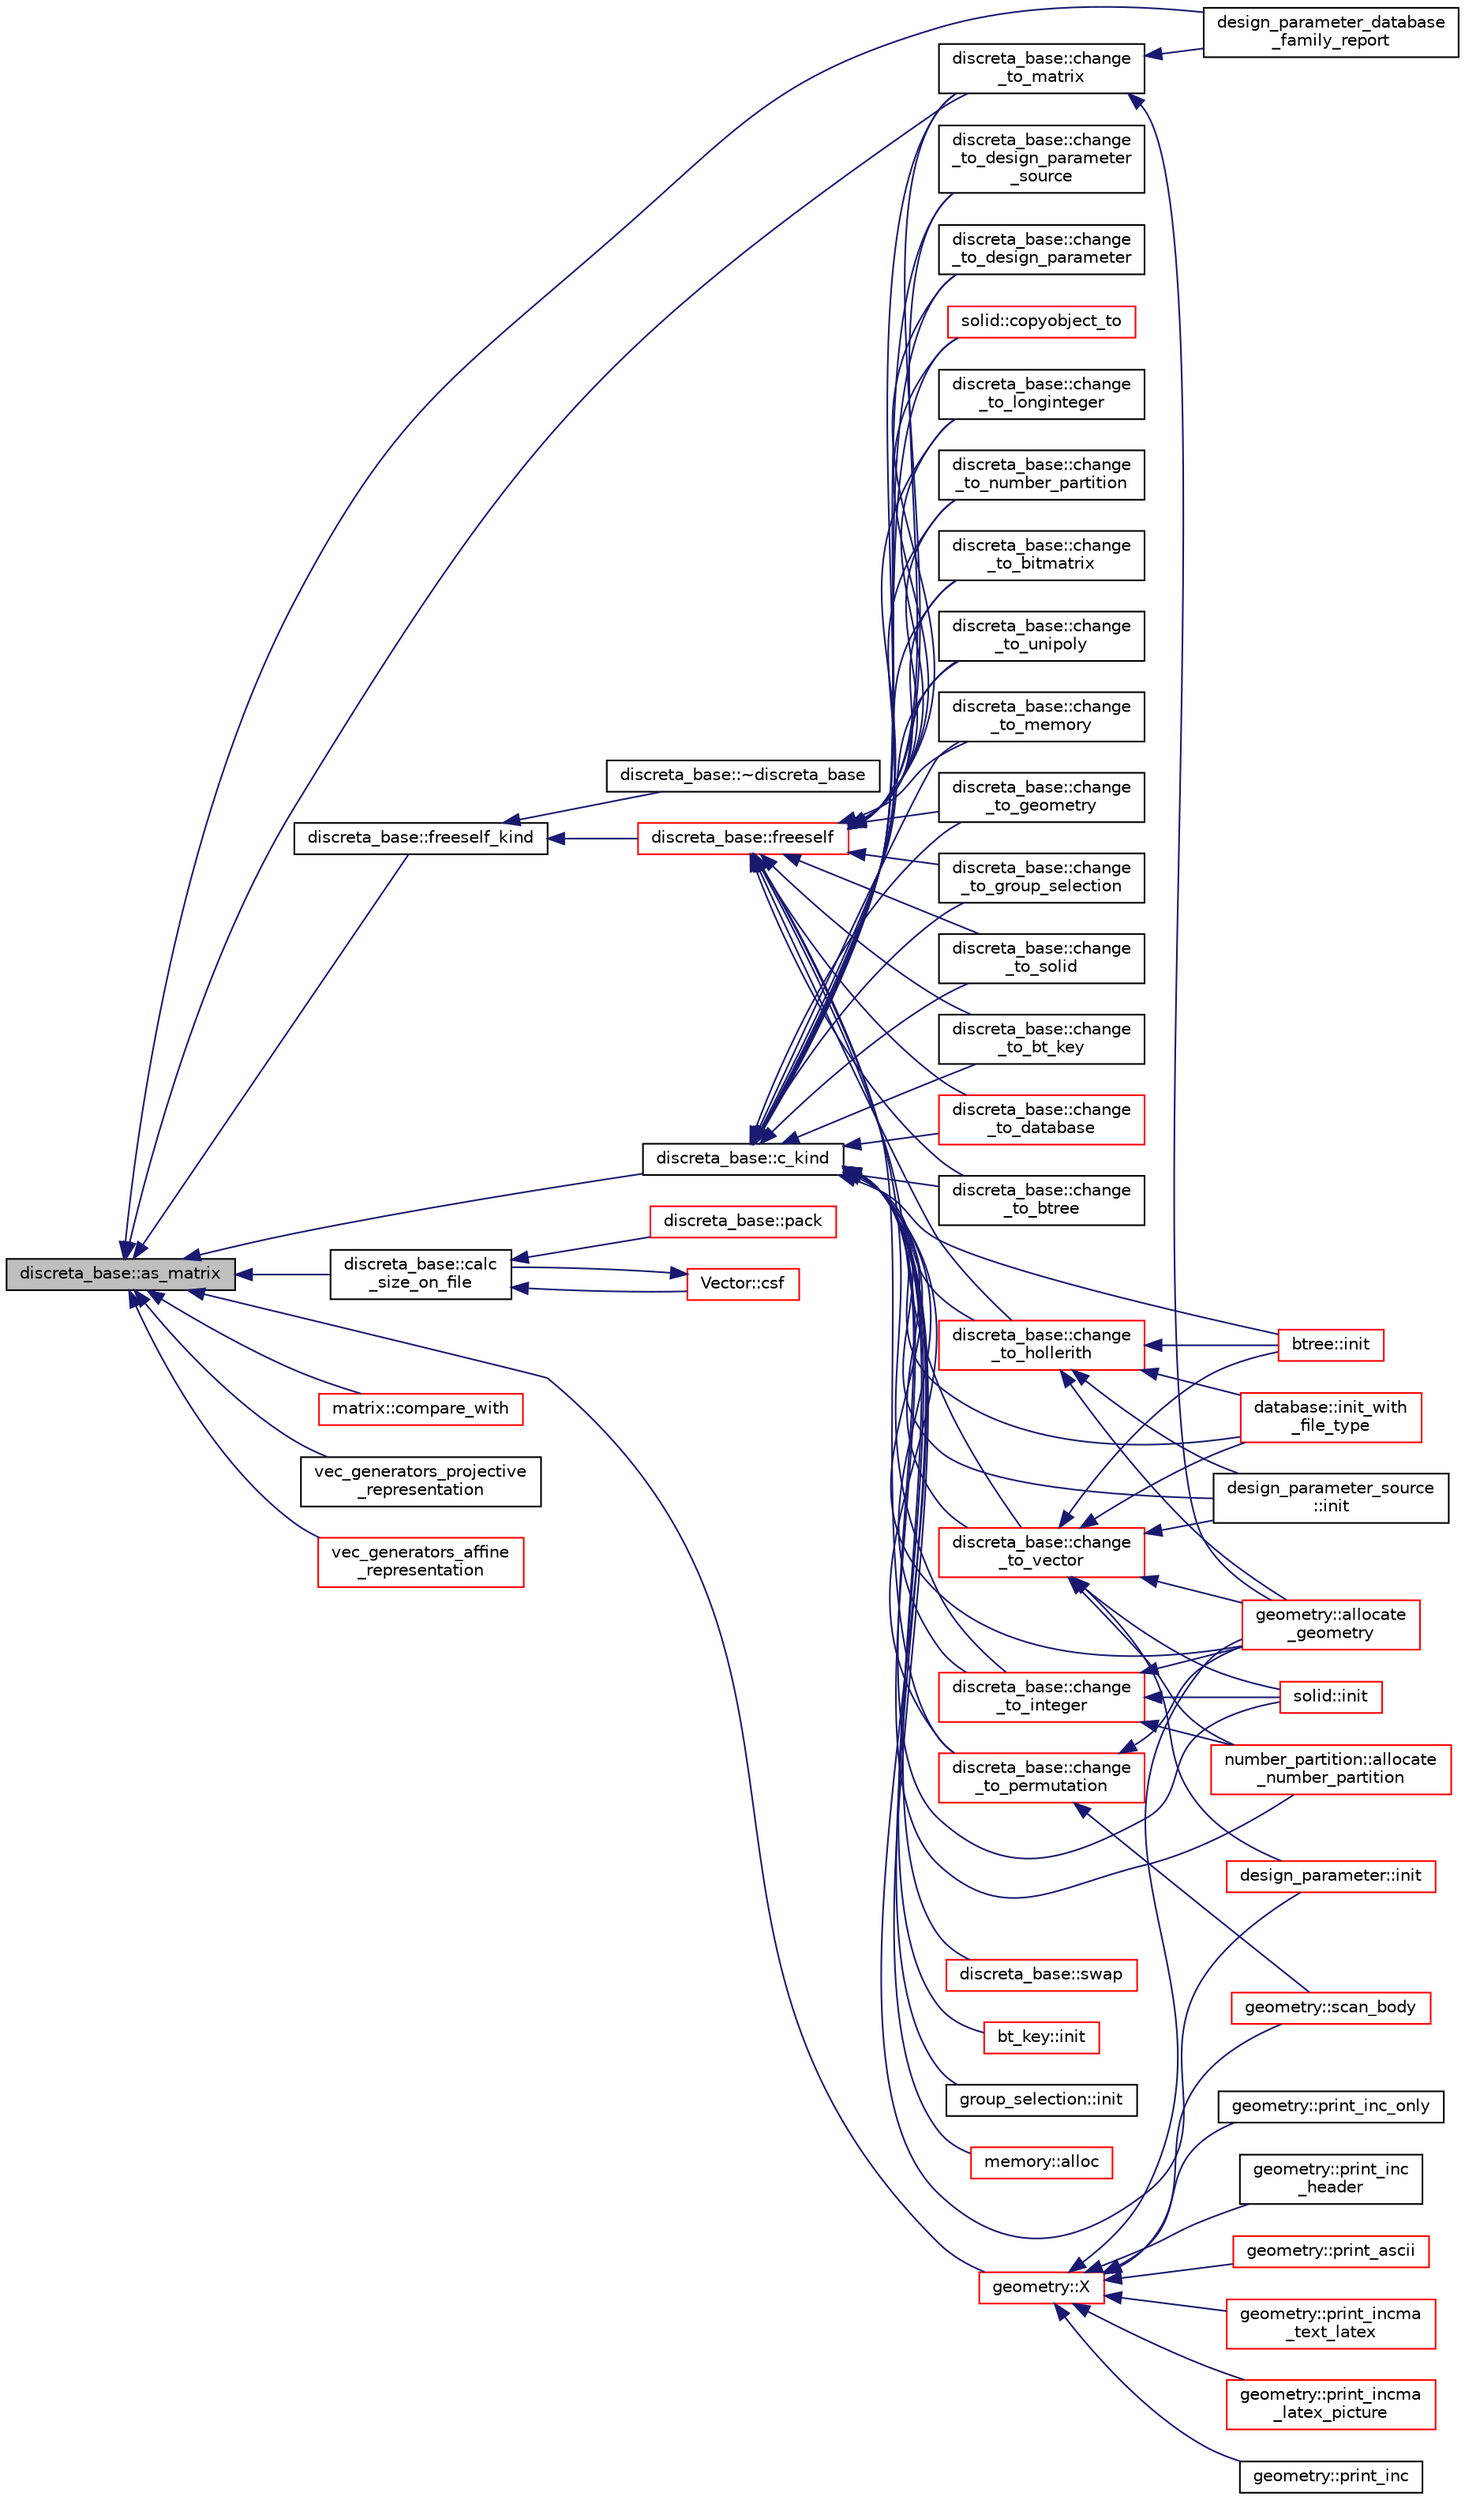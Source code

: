 digraph "discreta_base::as_matrix"
{
  edge [fontname="Helvetica",fontsize="10",labelfontname="Helvetica",labelfontsize="10"];
  node [fontname="Helvetica",fontsize="10",shape=record];
  rankdir="LR";
  Node5565 [label="discreta_base::as_matrix",height=0.2,width=0.4,color="black", fillcolor="grey75", style="filled", fontcolor="black"];
  Node5565 -> Node5566 [dir="back",color="midnightblue",fontsize="10",style="solid",fontname="Helvetica"];
  Node5566 [label="design_parameter_database\l_family_report",height=0.2,width=0.4,color="black", fillcolor="white", style="filled",URL="$d9/d60/discreta_8h.html#a197e657d0a2ec8bb4d40e03438dc3fd7"];
  Node5565 -> Node5567 [dir="back",color="midnightblue",fontsize="10",style="solid",fontname="Helvetica"];
  Node5567 [label="discreta_base::freeself_kind",height=0.2,width=0.4,color="black", fillcolor="white", style="filled",URL="$d7/d71/classdiscreta__base.html#a63a23ada2165b3838fab719ed458cec8"];
  Node5567 -> Node5568 [dir="back",color="midnightblue",fontsize="10",style="solid",fontname="Helvetica"];
  Node5568 [label="discreta_base::~discreta_base",height=0.2,width=0.4,color="black", fillcolor="white", style="filled",URL="$d7/d71/classdiscreta__base.html#a14df6915d3622e941d8bd541a6818d0e"];
  Node5567 -> Node5569 [dir="back",color="midnightblue",fontsize="10",style="solid",fontname="Helvetica"];
  Node5569 [label="discreta_base::freeself",height=0.2,width=0.4,color="red", fillcolor="white", style="filled",URL="$d7/d71/classdiscreta__base.html#a9a3c9501a562293b5667c11b9174d6e5"];
  Node5569 -> Node5576 [dir="back",color="midnightblue",fontsize="10",style="solid",fontname="Helvetica"];
  Node5576 [label="discreta_base::change\l_to_integer",height=0.2,width=0.4,color="red", fillcolor="white", style="filled",URL="$d7/d71/classdiscreta__base.html#a58a5a5bd8f8e6f2dd7b4483b66dc7bb9"];
  Node5576 -> Node5726 [dir="back",color="midnightblue",fontsize="10",style="solid",fontname="Helvetica"];
  Node5726 [label="geometry::allocate\l_geometry",height=0.2,width=0.4,color="red", fillcolor="white", style="filled",URL="$da/d44/classgeometry.html#a243e84ff38207957ad5976020c19a033"];
  Node5576 -> Node5837 [dir="back",color="midnightblue",fontsize="10",style="solid",fontname="Helvetica"];
  Node5837 [label="number_partition::allocate\l_number_partition",height=0.2,width=0.4,color="red", fillcolor="white", style="filled",URL="$df/d50/classnumber__partition.html#a3c5649dc95f5ca53df4b0c58de6c1dc5"];
  Node5576 -> Node5838 [dir="back",color="midnightblue",fontsize="10",style="solid",fontname="Helvetica"];
  Node5838 [label="solid::init",height=0.2,width=0.4,color="red", fillcolor="white", style="filled",URL="$d8/def/classsolid.html#afc711954316958b35630fbc8542bcd05"];
  Node5569 -> Node5840 [dir="back",color="midnightblue",fontsize="10",style="solid",fontname="Helvetica"];
  Node5840 [label="discreta_base::change\l_to_longinteger",height=0.2,width=0.4,color="black", fillcolor="white", style="filled",URL="$d7/d71/classdiscreta__base.html#aa65b4b95b89b1df5ff8e0ef944e598a9"];
  Node5569 -> Node5841 [dir="back",color="midnightblue",fontsize="10",style="solid",fontname="Helvetica"];
  Node5841 [label="discreta_base::change\l_to_vector",height=0.2,width=0.4,color="red", fillcolor="white", style="filled",URL="$d7/d71/classdiscreta__base.html#a66186d19c55ad54af11e2a040a763c38"];
  Node5841 -> Node5799 [dir="back",color="midnightblue",fontsize="10",style="solid",fontname="Helvetica"];
  Node5799 [label="btree::init",height=0.2,width=0.4,color="red", fillcolor="white", style="filled",URL="$dd/db0/classbtree.html#a3c88706e9886f1f9bc142b511aeab642"];
  Node5841 -> Node5842 [dir="back",color="midnightblue",fontsize="10",style="solid",fontname="Helvetica"];
  Node5842 [label="database::init_with\l_file_type",height=0.2,width=0.4,color="red", fillcolor="white", style="filled",URL="$db/d72/classdatabase.html#a3b7a27f69a64812a6bfd765158d62476"];
  Node5841 -> Node5598 [dir="back",color="midnightblue",fontsize="10",style="solid",fontname="Helvetica"];
  Node5598 [label="design_parameter::init",height=0.2,width=0.4,color="red", fillcolor="white", style="filled",URL="$da/d94/classdesign__parameter.html#af77829be8d9058a84169c36143307b5d"];
  Node5841 -> Node5800 [dir="back",color="midnightblue",fontsize="10",style="solid",fontname="Helvetica"];
  Node5800 [label="design_parameter_source\l::init",height=0.2,width=0.4,color="black", fillcolor="white", style="filled",URL="$df/d4b/classdesign__parameter__source.html#afccf1773adfffec18fd96efaec208b93"];
  Node5841 -> Node5726 [dir="back",color="midnightblue",fontsize="10",style="solid",fontname="Helvetica"];
  Node5841 -> Node5837 [dir="back",color="midnightblue",fontsize="10",style="solid",fontname="Helvetica"];
  Node5841 -> Node5838 [dir="back",color="midnightblue",fontsize="10",style="solid",fontname="Helvetica"];
  Node5569 -> Node5844 [dir="back",color="midnightblue",fontsize="10",style="solid",fontname="Helvetica"];
  Node5844 [label="discreta_base::change\l_to_permutation",height=0.2,width=0.4,color="red", fillcolor="white", style="filled",URL="$d7/d71/classdiscreta__base.html#a38e11ff129ddc29d67b54520e9a0a538"];
  Node5844 -> Node5726 [dir="back",color="midnightblue",fontsize="10",style="solid",fontname="Helvetica"];
  Node5844 -> Node5617 [dir="back",color="midnightblue",fontsize="10",style="solid",fontname="Helvetica"];
  Node5617 [label="geometry::scan_body",height=0.2,width=0.4,color="red", fillcolor="white", style="filled",URL="$da/d44/classgeometry.html#a71bc2e3a3f4ca02e8518ab5518a4e0df"];
  Node5569 -> Node5847 [dir="back",color="midnightblue",fontsize="10",style="solid",fontname="Helvetica"];
  Node5847 [label="discreta_base::change\l_to_number_partition",height=0.2,width=0.4,color="black", fillcolor="white", style="filled",URL="$d7/d71/classdiscreta__base.html#a15be55441d3768c506bf9faabeef9b5b"];
  Node5569 -> Node5848 [dir="back",color="midnightblue",fontsize="10",style="solid",fontname="Helvetica"];
  Node5848 [label="discreta_base::change\l_to_matrix",height=0.2,width=0.4,color="black", fillcolor="white", style="filled",URL="$d7/d71/classdiscreta__base.html#a51f1aaa0764c4161c0dbd981091ca5cb"];
  Node5848 -> Node5566 [dir="back",color="midnightblue",fontsize="10",style="solid",fontname="Helvetica"];
  Node5848 -> Node5726 [dir="back",color="midnightblue",fontsize="10",style="solid",fontname="Helvetica"];
  Node5569 -> Node5849 [dir="back",color="midnightblue",fontsize="10",style="solid",fontname="Helvetica"];
  Node5849 [label="discreta_base::change\l_to_bitmatrix",height=0.2,width=0.4,color="black", fillcolor="white", style="filled",URL="$d7/d71/classdiscreta__base.html#adcb7fdf185f23731b42c96488599919e"];
  Node5569 -> Node5850 [dir="back",color="midnightblue",fontsize="10",style="solid",fontname="Helvetica"];
  Node5850 [label="discreta_base::change\l_to_unipoly",height=0.2,width=0.4,color="black", fillcolor="white", style="filled",URL="$d7/d71/classdiscreta__base.html#a436a1d89a0e7a13ba1ad0ff5813c03ed"];
  Node5569 -> Node5851 [dir="back",color="midnightblue",fontsize="10",style="solid",fontname="Helvetica"];
  Node5851 [label="discreta_base::change\l_to_memory",height=0.2,width=0.4,color="black", fillcolor="white", style="filled",URL="$d7/d71/classdiscreta__base.html#a21a76b868e94f17a6579997f0a50a006"];
  Node5569 -> Node5852 [dir="back",color="midnightblue",fontsize="10",style="solid",fontname="Helvetica"];
  Node5852 [label="discreta_base::change\l_to_geometry",height=0.2,width=0.4,color="black", fillcolor="white", style="filled",URL="$d7/d71/classdiscreta__base.html#a5a3efbeeb01c41259b91ed2d87bfcbb2"];
  Node5569 -> Node5853 [dir="back",color="midnightblue",fontsize="10",style="solid",fontname="Helvetica"];
  Node5853 [label="discreta_base::change\l_to_hollerith",height=0.2,width=0.4,color="red", fillcolor="white", style="filled",URL="$d7/d71/classdiscreta__base.html#a10f410adc814d4568e3b0f84550c4ca1"];
  Node5853 -> Node5799 [dir="back",color="midnightblue",fontsize="10",style="solid",fontname="Helvetica"];
  Node5853 -> Node5842 [dir="back",color="midnightblue",fontsize="10",style="solid",fontname="Helvetica"];
  Node5853 -> Node5800 [dir="back",color="midnightblue",fontsize="10",style="solid",fontname="Helvetica"];
  Node5853 -> Node5726 [dir="back",color="midnightblue",fontsize="10",style="solid",fontname="Helvetica"];
  Node5569 -> Node5854 [dir="back",color="midnightblue",fontsize="10",style="solid",fontname="Helvetica"];
  Node5854 [label="discreta_base::change\l_to_group_selection",height=0.2,width=0.4,color="black", fillcolor="white", style="filled",URL="$d7/d71/classdiscreta__base.html#a6b269515e796a08da4db719ae2dbdca9"];
  Node5569 -> Node5855 [dir="back",color="midnightblue",fontsize="10",style="solid",fontname="Helvetica"];
  Node5855 [label="discreta_base::change\l_to_solid",height=0.2,width=0.4,color="black", fillcolor="white", style="filled",URL="$d7/d71/classdiscreta__base.html#adb0b11a85434f969b3895cb46b67e8c2"];
  Node5569 -> Node5856 [dir="back",color="midnightblue",fontsize="10",style="solid",fontname="Helvetica"];
  Node5856 [label="discreta_base::change\l_to_bt_key",height=0.2,width=0.4,color="black", fillcolor="white", style="filled",URL="$d7/d71/classdiscreta__base.html#af08930510236fe08941bb5c1e4768fe9"];
  Node5569 -> Node5857 [dir="back",color="midnightblue",fontsize="10",style="solid",fontname="Helvetica"];
  Node5857 [label="discreta_base::change\l_to_database",height=0.2,width=0.4,color="red", fillcolor="white", style="filled",URL="$d7/d71/classdiscreta__base.html#a9187fb1e0526e3d327b78bb19475ae40"];
  Node5569 -> Node5858 [dir="back",color="midnightblue",fontsize="10",style="solid",fontname="Helvetica"];
  Node5858 [label="discreta_base::change\l_to_btree",height=0.2,width=0.4,color="black", fillcolor="white", style="filled",URL="$d7/d71/classdiscreta__base.html#a75c8608cf54191c17ee48817cc4dda17"];
  Node5569 -> Node5859 [dir="back",color="midnightblue",fontsize="10",style="solid",fontname="Helvetica"];
  Node5859 [label="discreta_base::change\l_to_design_parameter\l_source",height=0.2,width=0.4,color="black", fillcolor="white", style="filled",URL="$d7/d71/classdiscreta__base.html#adef7252719a3b1b5261d6bc6c44dbda4"];
  Node5569 -> Node5860 [dir="back",color="midnightblue",fontsize="10",style="solid",fontname="Helvetica"];
  Node5860 [label="discreta_base::change\l_to_design_parameter",height=0.2,width=0.4,color="black", fillcolor="white", style="filled",URL="$d7/d71/classdiscreta__base.html#ab207ed39acee5f447708dc9fcfd29e0a"];
  Node5569 -> Node5874 [dir="back",color="midnightblue",fontsize="10",style="solid",fontname="Helvetica"];
  Node5874 [label="solid::copyobject_to",height=0.2,width=0.4,color="red", fillcolor="white", style="filled",URL="$d8/def/classsolid.html#a7f35a904885ef626d1a74663fe2cad62"];
  Node5565 -> Node5934 [dir="back",color="midnightblue",fontsize="10",style="solid",fontname="Helvetica"];
  Node5934 [label="discreta_base::c_kind",height=0.2,width=0.4,color="black", fillcolor="white", style="filled",URL="$d7/d71/classdiscreta__base.html#adc2ff61589c2d083688e7a43f333cb62"];
  Node5934 -> Node5935 [dir="back",color="midnightblue",fontsize="10",style="solid",fontname="Helvetica"];
  Node5935 [label="discreta_base::swap",height=0.2,width=0.4,color="red", fillcolor="white", style="filled",URL="$d7/d71/classdiscreta__base.html#a2e8acbb9d3476675dac5b6a583b0293e"];
  Node5934 -> Node5757 [dir="back",color="midnightblue",fontsize="10",style="solid",fontname="Helvetica"];
  Node5757 [label="bt_key::init",height=0.2,width=0.4,color="red", fillcolor="white", style="filled",URL="$d1/de5/classbt__key.html#ae6b27c89a5f6dec6a7a19583a4b112a8"];
  Node5934 -> Node5799 [dir="back",color="midnightblue",fontsize="10",style="solid",fontname="Helvetica"];
  Node5934 -> Node5842 [dir="back",color="midnightblue",fontsize="10",style="solid",fontname="Helvetica"];
  Node5934 -> Node5598 [dir="back",color="midnightblue",fontsize="10",style="solid",fontname="Helvetica"];
  Node5934 -> Node5800 [dir="back",color="midnightblue",fontsize="10",style="solid",fontname="Helvetica"];
  Node5934 -> Node5576 [dir="back",color="midnightblue",fontsize="10",style="solid",fontname="Helvetica"];
  Node5934 -> Node5840 [dir="back",color="midnightblue",fontsize="10",style="solid",fontname="Helvetica"];
  Node5934 -> Node5841 [dir="back",color="midnightblue",fontsize="10",style="solid",fontname="Helvetica"];
  Node5934 -> Node5844 [dir="back",color="midnightblue",fontsize="10",style="solid",fontname="Helvetica"];
  Node5934 -> Node5847 [dir="back",color="midnightblue",fontsize="10",style="solid",fontname="Helvetica"];
  Node5934 -> Node5848 [dir="back",color="midnightblue",fontsize="10",style="solid",fontname="Helvetica"];
  Node5934 -> Node5849 [dir="back",color="midnightblue",fontsize="10",style="solid",fontname="Helvetica"];
  Node5934 -> Node5850 [dir="back",color="midnightblue",fontsize="10",style="solid",fontname="Helvetica"];
  Node5934 -> Node5851 [dir="back",color="midnightblue",fontsize="10",style="solid",fontname="Helvetica"];
  Node5934 -> Node5852 [dir="back",color="midnightblue",fontsize="10",style="solid",fontname="Helvetica"];
  Node5934 -> Node5853 [dir="back",color="midnightblue",fontsize="10",style="solid",fontname="Helvetica"];
  Node5934 -> Node5854 [dir="back",color="midnightblue",fontsize="10",style="solid",fontname="Helvetica"];
  Node5934 -> Node5855 [dir="back",color="midnightblue",fontsize="10",style="solid",fontname="Helvetica"];
  Node5934 -> Node5856 [dir="back",color="midnightblue",fontsize="10",style="solid",fontname="Helvetica"];
  Node5934 -> Node5857 [dir="back",color="midnightblue",fontsize="10",style="solid",fontname="Helvetica"];
  Node5934 -> Node5858 [dir="back",color="midnightblue",fontsize="10",style="solid",fontname="Helvetica"];
  Node5934 -> Node5859 [dir="back",color="midnightblue",fontsize="10",style="solid",fontname="Helvetica"];
  Node5934 -> Node5860 [dir="back",color="midnightblue",fontsize="10",style="solid",fontname="Helvetica"];
  Node5934 -> Node5726 [dir="back",color="midnightblue",fontsize="10",style="solid",fontname="Helvetica"];
  Node5934 -> Node5878 [dir="back",color="midnightblue",fontsize="10",style="solid",fontname="Helvetica"];
  Node5878 [label="group_selection::init",height=0.2,width=0.4,color="black", fillcolor="white", style="filled",URL="$d6/db0/classgroup__selection.html#ad12ab2226024716902e4a85c4772732b"];
  Node5934 -> Node6008 [dir="back",color="midnightblue",fontsize="10",style="solid",fontname="Helvetica"];
  Node6008 [label="memory::alloc",height=0.2,width=0.4,color="red", fillcolor="white", style="filled",URL="$d8/d99/classmemory.html#a44ac20be537668e94b5d42e6a6c74b6f"];
  Node5934 -> Node5837 [dir="back",color="midnightblue",fontsize="10",style="solid",fontname="Helvetica"];
  Node5934 -> Node5838 [dir="back",color="midnightblue",fontsize="10",style="solid",fontname="Helvetica"];
  Node5934 -> Node5874 [dir="back",color="midnightblue",fontsize="10",style="solid",fontname="Helvetica"];
  Node5565 -> Node6016 [dir="back",color="midnightblue",fontsize="10",style="solid",fontname="Helvetica"];
  Node6016 [label="discreta_base::calc\l_size_on_file",height=0.2,width=0.4,color="black", fillcolor="white", style="filled",URL="$d7/d71/classdiscreta__base.html#ae342640849a0b5bd6096b8e29c7145ff"];
  Node6016 -> Node6017 [dir="back",color="midnightblue",fontsize="10",style="solid",fontname="Helvetica"];
  Node6017 [label="discreta_base::pack",height=0.2,width=0.4,color="red", fillcolor="white", style="filled",URL="$d7/d71/classdiscreta__base.html#aca663109cfebec3214b8f55a1234b3a1"];
  Node6016 -> Node6022 [dir="back",color="midnightblue",fontsize="10",style="solid",fontname="Helvetica"];
  Node6022 [label="Vector::csf",height=0.2,width=0.4,color="red", fillcolor="white", style="filled",URL="$d5/db2/class_vector.html#a7bbfe1d599a93f58b2150a026a27b0f4"];
  Node6022 -> Node6016 [dir="back",color="midnightblue",fontsize="10",style="solid",fontname="Helvetica"];
  Node5565 -> Node5848 [dir="back",color="midnightblue",fontsize="10",style="solid",fontname="Helvetica"];
  Node5565 -> Node6023 [dir="back",color="midnightblue",fontsize="10",style="solid",fontname="Helvetica"];
  Node6023 [label="geometry::X",height=0.2,width=0.4,color="red", fillcolor="white", style="filled",URL="$da/d44/classgeometry.html#a2eff9c42b83c90012092d49218237d9d"];
  Node6023 -> Node5726 [dir="back",color="midnightblue",fontsize="10",style="solid",fontname="Helvetica"];
  Node6023 -> Node6024 [dir="back",color="midnightblue",fontsize="10",style="solid",fontname="Helvetica"];
  Node6024 [label="geometry::print_incma\l_text_latex",height=0.2,width=0.4,color="red", fillcolor="white", style="filled",URL="$da/d44/classgeometry.html#a400fa93fa773518f7b55c454fa69ee78"];
  Node6023 -> Node5631 [dir="back",color="midnightblue",fontsize="10",style="solid",fontname="Helvetica"];
  Node5631 [label="geometry::print_incma\l_latex_picture",height=0.2,width=0.4,color="red", fillcolor="white", style="filled",URL="$da/d44/classgeometry.html#ae0d174439d57d9bc0b0dd7ffe210b148"];
  Node6023 -> Node6025 [dir="back",color="midnightblue",fontsize="10",style="solid",fontname="Helvetica"];
  Node6025 [label="geometry::print_inc",height=0.2,width=0.4,color="black", fillcolor="white", style="filled",URL="$da/d44/classgeometry.html#a8b902a6f06a92a18b345e4de42e6508d"];
  Node6023 -> Node6026 [dir="back",color="midnightblue",fontsize="10",style="solid",fontname="Helvetica"];
  Node6026 [label="geometry::print_inc_only",height=0.2,width=0.4,color="black", fillcolor="white", style="filled",URL="$da/d44/classgeometry.html#a6086ce49de61288d20a69a4dfed44a35"];
  Node6023 -> Node6027 [dir="back",color="midnightblue",fontsize="10",style="solid",fontname="Helvetica"];
  Node6027 [label="geometry::print_inc\l_header",height=0.2,width=0.4,color="black", fillcolor="white", style="filled",URL="$da/d44/classgeometry.html#ab78810f270f25de6b65169d5c62d7806"];
  Node6023 -> Node6028 [dir="back",color="midnightblue",fontsize="10",style="solid",fontname="Helvetica"];
  Node6028 [label="geometry::print_ascii",height=0.2,width=0.4,color="red", fillcolor="white", style="filled",URL="$da/d44/classgeometry.html#a8f5356989decb76fddb4926714240c0d"];
  Node6023 -> Node5617 [dir="back",color="midnightblue",fontsize="10",style="solid",fontname="Helvetica"];
  Node5565 -> Node6031 [dir="back",color="midnightblue",fontsize="10",style="solid",fontname="Helvetica"];
  Node6031 [label="matrix::compare_with",height=0.2,width=0.4,color="red", fillcolor="white", style="filled",URL="$d1/d8d/classmatrix.html#a6009a90834a208f5f0a83d8ed651e4c5"];
  Node5565 -> Node6032 [dir="back",color="midnightblue",fontsize="10",style="solid",fontname="Helvetica"];
  Node6032 [label="vec_generators_projective\l_representation",height=0.2,width=0.4,color="black", fillcolor="white", style="filled",URL="$d0/dd3/perm__group__gens_8_c.html#a265645d026830ea3330152d82df495ce"];
  Node5565 -> Node6033 [dir="back",color="midnightblue",fontsize="10",style="solid",fontname="Helvetica"];
  Node6033 [label="vec_generators_affine\l_representation",height=0.2,width=0.4,color="red", fillcolor="white", style="filled",URL="$d0/dd3/perm__group__gens_8_c.html#a27181dfd3b9ac8fa1675843fa3a8fdf0"];
}
